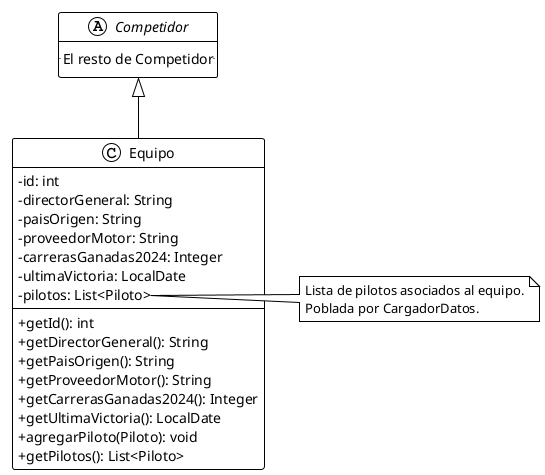 @startuml
!theme plain
skinparam classAttributeIconSize 0

abstract class Competidor {
  .. El resto de Competidor ..
}

class Equipo extends Competidor {
  -id: int
  -directorGeneral: String
  -paisOrigen: String
  -proveedorMotor: String
  -carrerasGanadas2024: Integer
  -ultimaVictoria: LocalDate
  -pilotos: List<Piloto>
  --
  +getId(): int
  +getDirectorGeneral(): String
  +getPaisOrigen(): String
  +getProveedorMotor(): String
  +getCarrerasGanadas2024(): Integer
  +getUltimaVictoria(): LocalDate
  +agregarPiloto(Piloto): void
  +getPilotos(): List<Piloto>
}

' Relaciones (se pueden añadir las otras clases si se combinan diagramas)
' Equipo "1" o--> "0..*" Piloto : contiene >
' Competidor <|-- Equipo

note right of Equipo::pilotos
  Lista de pilotos asociados al equipo.
  Poblada por CargadorDatos.
end note

@enduml